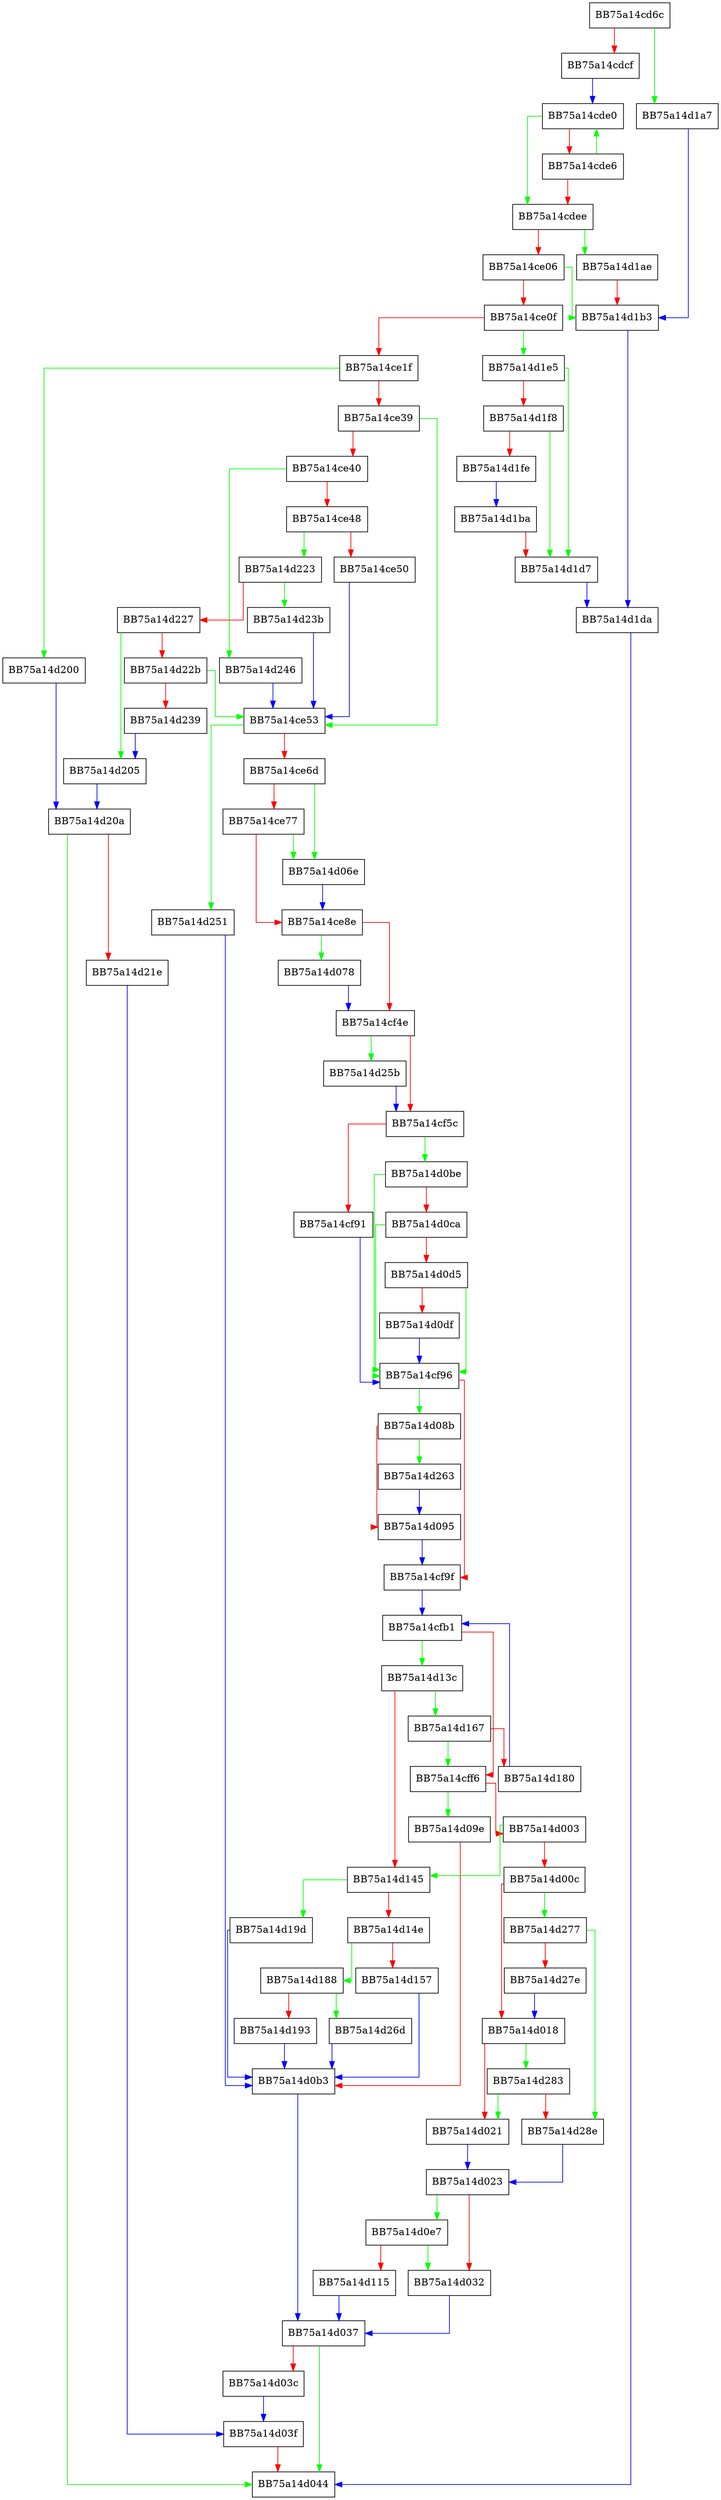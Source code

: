 digraph CreateFileNoPipe2 {
  node [shape="box"];
  graph [splines=ortho];
  BB75a14cd6c -> BB75a14d1a7 [color="green"];
  BB75a14cd6c -> BB75a14cdcf [color="red"];
  BB75a14cdcf -> BB75a14cde0 [color="blue"];
  BB75a14cde0 -> BB75a14cdee [color="green"];
  BB75a14cde0 -> BB75a14cde6 [color="red"];
  BB75a14cde6 -> BB75a14cde0 [color="green"];
  BB75a14cde6 -> BB75a14cdee [color="red"];
  BB75a14cdee -> BB75a14d1ae [color="green"];
  BB75a14cdee -> BB75a14ce06 [color="red"];
  BB75a14ce06 -> BB75a14d1b3 [color="green"];
  BB75a14ce06 -> BB75a14ce0f [color="red"];
  BB75a14ce0f -> BB75a14d1e5 [color="green"];
  BB75a14ce0f -> BB75a14ce1f [color="red"];
  BB75a14ce1f -> BB75a14d200 [color="green"];
  BB75a14ce1f -> BB75a14ce39 [color="red"];
  BB75a14ce39 -> BB75a14ce53 [color="green"];
  BB75a14ce39 -> BB75a14ce40 [color="red"];
  BB75a14ce40 -> BB75a14d246 [color="green"];
  BB75a14ce40 -> BB75a14ce48 [color="red"];
  BB75a14ce48 -> BB75a14d223 [color="green"];
  BB75a14ce48 -> BB75a14ce50 [color="red"];
  BB75a14ce50 -> BB75a14ce53 [color="blue"];
  BB75a14ce53 -> BB75a14d251 [color="green"];
  BB75a14ce53 -> BB75a14ce6d [color="red"];
  BB75a14ce6d -> BB75a14d06e [color="green"];
  BB75a14ce6d -> BB75a14ce77 [color="red"];
  BB75a14ce77 -> BB75a14d06e [color="green"];
  BB75a14ce77 -> BB75a14ce8e [color="red"];
  BB75a14ce8e -> BB75a14d078 [color="green"];
  BB75a14ce8e -> BB75a14cf4e [color="red"];
  BB75a14cf4e -> BB75a14d25b [color="green"];
  BB75a14cf4e -> BB75a14cf5c [color="red"];
  BB75a14cf5c -> BB75a14d0be [color="green"];
  BB75a14cf5c -> BB75a14cf91 [color="red"];
  BB75a14cf91 -> BB75a14cf96 [color="blue"];
  BB75a14cf96 -> BB75a14d08b [color="green"];
  BB75a14cf96 -> BB75a14cf9f [color="red"];
  BB75a14cf9f -> BB75a14cfb1 [color="blue"];
  BB75a14cfb1 -> BB75a14d13c [color="green"];
  BB75a14cfb1 -> BB75a14cff6 [color="red"];
  BB75a14cff6 -> BB75a14d09e [color="green"];
  BB75a14cff6 -> BB75a14d003 [color="red"];
  BB75a14d003 -> BB75a14d145 [color="green"];
  BB75a14d003 -> BB75a14d00c [color="red"];
  BB75a14d00c -> BB75a14d277 [color="green"];
  BB75a14d00c -> BB75a14d018 [color="red"];
  BB75a14d018 -> BB75a14d283 [color="green"];
  BB75a14d018 -> BB75a14d021 [color="red"];
  BB75a14d021 -> BB75a14d023 [color="blue"];
  BB75a14d023 -> BB75a14d0e7 [color="green"];
  BB75a14d023 -> BB75a14d032 [color="red"];
  BB75a14d032 -> BB75a14d037 [color="blue"];
  BB75a14d037 -> BB75a14d044 [color="green"];
  BB75a14d037 -> BB75a14d03c [color="red"];
  BB75a14d03c -> BB75a14d03f [color="blue"];
  BB75a14d03f -> BB75a14d044 [color="red"];
  BB75a14d06e -> BB75a14ce8e [color="blue"];
  BB75a14d078 -> BB75a14cf4e [color="blue"];
  BB75a14d08b -> BB75a14d263 [color="green"];
  BB75a14d08b -> BB75a14d095 [color="red"];
  BB75a14d095 -> BB75a14cf9f [color="blue"];
  BB75a14d09e -> BB75a14d0b3 [color="red"];
  BB75a14d0b3 -> BB75a14d037 [color="blue"];
  BB75a14d0be -> BB75a14cf96 [color="green"];
  BB75a14d0be -> BB75a14d0ca [color="red"];
  BB75a14d0ca -> BB75a14cf96 [color="green"];
  BB75a14d0ca -> BB75a14d0d5 [color="red"];
  BB75a14d0d5 -> BB75a14cf96 [color="green"];
  BB75a14d0d5 -> BB75a14d0df [color="red"];
  BB75a14d0df -> BB75a14cf96 [color="blue"];
  BB75a14d0e7 -> BB75a14d032 [color="green"];
  BB75a14d0e7 -> BB75a14d115 [color="red"];
  BB75a14d115 -> BB75a14d037 [color="blue"];
  BB75a14d13c -> BB75a14d167 [color="green"];
  BB75a14d13c -> BB75a14d145 [color="red"];
  BB75a14d145 -> BB75a14d19d [color="green"];
  BB75a14d145 -> BB75a14d14e [color="red"];
  BB75a14d14e -> BB75a14d188 [color="green"];
  BB75a14d14e -> BB75a14d157 [color="red"];
  BB75a14d157 -> BB75a14d0b3 [color="blue"];
  BB75a14d167 -> BB75a14cff6 [color="green"];
  BB75a14d167 -> BB75a14d180 [color="red"];
  BB75a14d180 -> BB75a14cfb1 [color="blue"];
  BB75a14d188 -> BB75a14d26d [color="green"];
  BB75a14d188 -> BB75a14d193 [color="red"];
  BB75a14d193 -> BB75a14d0b3 [color="blue"];
  BB75a14d19d -> BB75a14d0b3 [color="blue"];
  BB75a14d1a7 -> BB75a14d1b3 [color="blue"];
  BB75a14d1ae -> BB75a14d1b3 [color="red"];
  BB75a14d1b3 -> BB75a14d1da [color="blue"];
  BB75a14d1ba -> BB75a14d1d7 [color="red"];
  BB75a14d1d7 -> BB75a14d1da [color="blue"];
  BB75a14d1da -> BB75a14d044 [color="blue"];
  BB75a14d1e5 -> BB75a14d1d7 [color="green"];
  BB75a14d1e5 -> BB75a14d1f8 [color="red"];
  BB75a14d1f8 -> BB75a14d1d7 [color="green"];
  BB75a14d1f8 -> BB75a14d1fe [color="red"];
  BB75a14d1fe -> BB75a14d1ba [color="blue"];
  BB75a14d200 -> BB75a14d20a [color="blue"];
  BB75a14d205 -> BB75a14d20a [color="blue"];
  BB75a14d20a -> BB75a14d044 [color="green"];
  BB75a14d20a -> BB75a14d21e [color="red"];
  BB75a14d21e -> BB75a14d03f [color="blue"];
  BB75a14d223 -> BB75a14d23b [color="green"];
  BB75a14d223 -> BB75a14d227 [color="red"];
  BB75a14d227 -> BB75a14d205 [color="green"];
  BB75a14d227 -> BB75a14d22b [color="red"];
  BB75a14d22b -> BB75a14ce53 [color="green"];
  BB75a14d22b -> BB75a14d239 [color="red"];
  BB75a14d239 -> BB75a14d205 [color="blue"];
  BB75a14d23b -> BB75a14ce53 [color="blue"];
  BB75a14d246 -> BB75a14ce53 [color="blue"];
  BB75a14d251 -> BB75a14d0b3 [color="blue"];
  BB75a14d25b -> BB75a14cf5c [color="blue"];
  BB75a14d263 -> BB75a14d095 [color="blue"];
  BB75a14d26d -> BB75a14d0b3 [color="blue"];
  BB75a14d277 -> BB75a14d28e [color="green"];
  BB75a14d277 -> BB75a14d27e [color="red"];
  BB75a14d27e -> BB75a14d018 [color="blue"];
  BB75a14d283 -> BB75a14d021 [color="green"];
  BB75a14d283 -> BB75a14d28e [color="red"];
  BB75a14d28e -> BB75a14d023 [color="blue"];
}